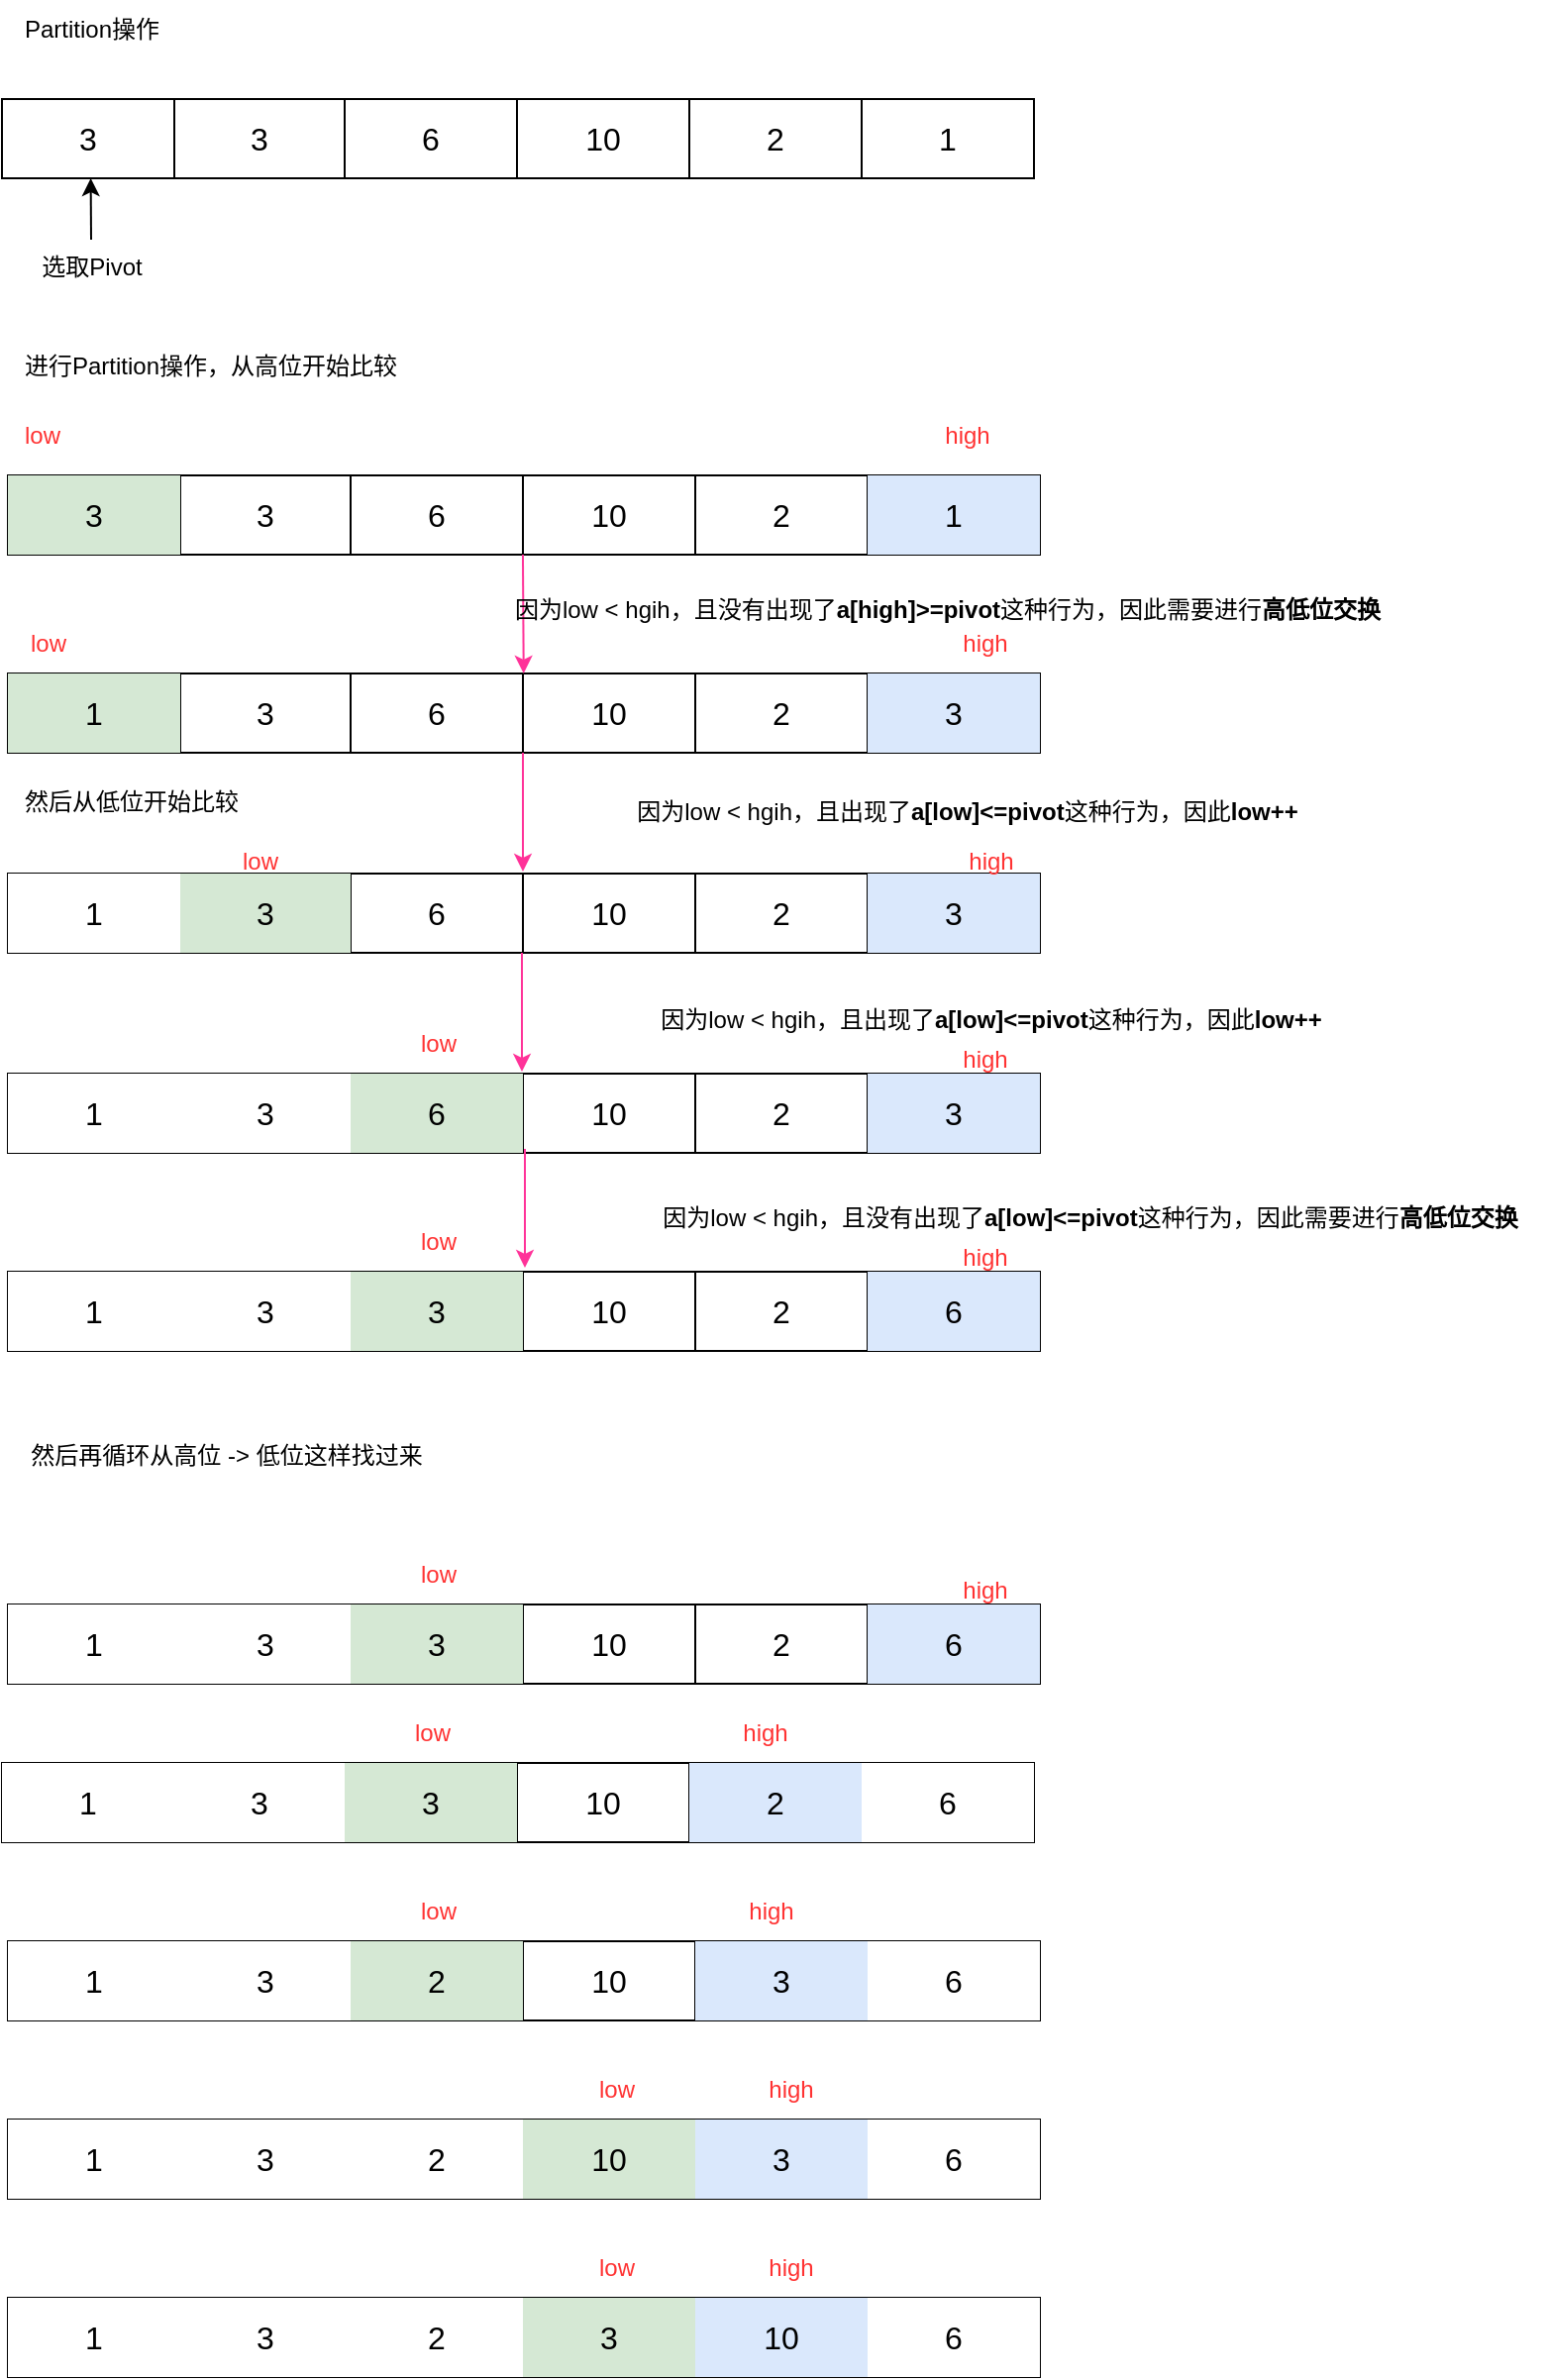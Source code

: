 <mxfile version="21.0.6" type="github">
  <diagram name="第 1 页" id="6ohKMkwmjuOpAt-eQ91M">
    <mxGraphModel dx="1386" dy="756" grid="1" gridSize="10" guides="1" tooltips="1" connect="1" arrows="1" fold="1" page="1" pageScale="1" pageWidth="827" pageHeight="1169" math="0" shadow="0">
      <root>
        <mxCell id="0" />
        <mxCell id="1" parent="0" />
        <mxCell id="y0cFCC2wbaYEuUW8jUDX-1" value="" style="shape=table;startSize=0;container=1;collapsible=0;childLayout=tableLayout;fontSize=16;" parent="1" vertex="1">
          <mxGeometry x="150" y="210" width="521" height="40" as="geometry" />
        </mxCell>
        <mxCell id="y0cFCC2wbaYEuUW8jUDX-2" value="" style="shape=tableRow;horizontal=0;startSize=0;swimlaneHead=0;swimlaneBody=0;strokeColor=inherit;top=0;left=0;bottom=0;right=0;collapsible=0;dropTarget=0;fillColor=none;points=[[0,0.5],[1,0.5]];portConstraint=eastwest;fontSize=16;" parent="y0cFCC2wbaYEuUW8jUDX-1" vertex="1">
          <mxGeometry width="521" height="40" as="geometry" />
        </mxCell>
        <mxCell id="y0cFCC2wbaYEuUW8jUDX-3" value="3" style="shape=partialRectangle;html=1;whiteSpace=wrap;connectable=0;strokeColor=inherit;overflow=hidden;fillColor=none;top=0;left=0;bottom=0;right=0;pointerEvents=1;fontSize=16;" parent="y0cFCC2wbaYEuUW8jUDX-2" vertex="1">
          <mxGeometry width="87" height="40" as="geometry">
            <mxRectangle width="87" height="40" as="alternateBounds" />
          </mxGeometry>
        </mxCell>
        <mxCell id="y0cFCC2wbaYEuUW8jUDX-4" value="3" style="shape=partialRectangle;html=1;whiteSpace=wrap;connectable=0;strokeColor=inherit;overflow=hidden;fillColor=none;top=0;left=0;bottom=0;right=0;pointerEvents=1;fontSize=16;" parent="y0cFCC2wbaYEuUW8jUDX-2" vertex="1">
          <mxGeometry x="87" width="86" height="40" as="geometry">
            <mxRectangle width="86" height="40" as="alternateBounds" />
          </mxGeometry>
        </mxCell>
        <mxCell id="y0cFCC2wbaYEuUW8jUDX-5" value="6" style="shape=partialRectangle;html=1;whiteSpace=wrap;connectable=0;strokeColor=inherit;overflow=hidden;fillColor=none;top=0;left=0;bottom=0;right=0;pointerEvents=1;fontSize=16;" parent="y0cFCC2wbaYEuUW8jUDX-2" vertex="1">
          <mxGeometry x="173" width="87" height="40" as="geometry">
            <mxRectangle width="87" height="40" as="alternateBounds" />
          </mxGeometry>
        </mxCell>
        <mxCell id="y0cFCC2wbaYEuUW8jUDX-24" value="10" style="shape=partialRectangle;html=1;whiteSpace=wrap;connectable=0;strokeColor=inherit;overflow=hidden;fillColor=none;top=0;left=0;bottom=0;right=0;pointerEvents=1;fontSize=16;" parent="y0cFCC2wbaYEuUW8jUDX-2" vertex="1">
          <mxGeometry x="260" width="87" height="40" as="geometry">
            <mxRectangle width="87" height="40" as="alternateBounds" />
          </mxGeometry>
        </mxCell>
        <mxCell id="y0cFCC2wbaYEuUW8jUDX-25" value="2" style="shape=partialRectangle;html=1;whiteSpace=wrap;connectable=0;strokeColor=inherit;overflow=hidden;fillColor=none;top=0;left=0;bottom=0;right=0;pointerEvents=1;fontSize=16;" parent="y0cFCC2wbaYEuUW8jUDX-2" vertex="1">
          <mxGeometry x="347" width="87" height="40" as="geometry">
            <mxRectangle width="87" height="40" as="alternateBounds" />
          </mxGeometry>
        </mxCell>
        <mxCell id="y0cFCC2wbaYEuUW8jUDX-26" value="1" style="shape=partialRectangle;html=1;whiteSpace=wrap;connectable=0;strokeColor=inherit;overflow=hidden;fillColor=none;top=0;left=0;bottom=0;right=0;pointerEvents=1;fontSize=16;" parent="y0cFCC2wbaYEuUW8jUDX-2" vertex="1">
          <mxGeometry x="434" width="87" height="40" as="geometry">
            <mxRectangle width="87" height="40" as="alternateBounds" />
          </mxGeometry>
        </mxCell>
        <mxCell id="y0cFCC2wbaYEuUW8jUDX-27" value="Partition操作" style="text;html=1;align=center;verticalAlign=middle;resizable=0;points=[];autosize=1;strokeColor=none;fillColor=none;" parent="1" vertex="1">
          <mxGeometry x="150" y="160" width="90" height="30" as="geometry" />
        </mxCell>
        <mxCell id="y0cFCC2wbaYEuUW8jUDX-28" value="选取Pivot" style="text;html=1;align=center;verticalAlign=middle;resizable=0;points=[];autosize=1;strokeColor=none;fillColor=none;" parent="1" vertex="1">
          <mxGeometry x="160" y="280" width="70" height="30" as="geometry" />
        </mxCell>
        <mxCell id="y0cFCC2wbaYEuUW8jUDX-29" value="" style="endArrow=classic;html=1;rounded=0;exitX=0.5;exitY=0.033;exitDx=0;exitDy=0;exitPerimeter=0;entryX=0.086;entryY=1;entryDx=0;entryDy=0;entryPerimeter=0;" parent="1" source="y0cFCC2wbaYEuUW8jUDX-28" target="y0cFCC2wbaYEuUW8jUDX-2" edge="1">
          <mxGeometry width="50" height="50" relative="1" as="geometry">
            <mxPoint x="390" y="410" as="sourcePoint" />
            <mxPoint x="440" y="360" as="targetPoint" />
          </mxGeometry>
        </mxCell>
        <mxCell id="y0cFCC2wbaYEuUW8jUDX-30" value="进行Partition操作，从高位开始比较" style="text;html=1;align=center;verticalAlign=middle;resizable=0;points=[];autosize=1;strokeColor=none;fillColor=none;" parent="1" vertex="1">
          <mxGeometry x="150" y="330" width="210" height="30" as="geometry" />
        </mxCell>
        <mxCell id="y0cFCC2wbaYEuUW8jUDX-31" value="" style="shape=table;startSize=0;container=1;collapsible=0;childLayout=tableLayout;fontSize=16;" parent="1" vertex="1">
          <mxGeometry x="153" y="400" width="521" height="40" as="geometry" />
        </mxCell>
        <mxCell id="y0cFCC2wbaYEuUW8jUDX-32" value="" style="shape=tableRow;horizontal=0;startSize=0;swimlaneHead=0;swimlaneBody=0;strokeColor=inherit;top=0;left=0;bottom=0;right=0;collapsible=0;dropTarget=0;fillColor=none;points=[[0,0.5],[1,0.5]];portConstraint=eastwest;fontSize=16;" parent="y0cFCC2wbaYEuUW8jUDX-31" vertex="1">
          <mxGeometry width="521" height="40" as="geometry" />
        </mxCell>
        <mxCell id="y0cFCC2wbaYEuUW8jUDX-33" value="3" style="shape=partialRectangle;html=1;whiteSpace=wrap;connectable=0;strokeColor=#82b366;overflow=hidden;fillColor=#d5e8d4;top=0;left=0;bottom=0;right=0;pointerEvents=1;fontSize=16;" parent="y0cFCC2wbaYEuUW8jUDX-32" vertex="1">
          <mxGeometry width="87" height="40" as="geometry">
            <mxRectangle width="87" height="40" as="alternateBounds" />
          </mxGeometry>
        </mxCell>
        <mxCell id="y0cFCC2wbaYEuUW8jUDX-34" value="3" style="shape=partialRectangle;html=1;whiteSpace=wrap;connectable=0;strokeColor=inherit;overflow=hidden;fillColor=none;top=0;left=0;bottom=0;right=0;pointerEvents=1;fontSize=16;" parent="y0cFCC2wbaYEuUW8jUDX-32" vertex="1">
          <mxGeometry x="87" width="86" height="40" as="geometry">
            <mxRectangle width="86" height="40" as="alternateBounds" />
          </mxGeometry>
        </mxCell>
        <mxCell id="y0cFCC2wbaYEuUW8jUDX-35" value="6" style="shape=partialRectangle;html=1;whiteSpace=wrap;connectable=0;strokeColor=inherit;overflow=hidden;fillColor=none;top=0;left=0;bottom=0;right=0;pointerEvents=1;fontSize=16;" parent="y0cFCC2wbaYEuUW8jUDX-32" vertex="1">
          <mxGeometry x="173" width="87" height="40" as="geometry">
            <mxRectangle width="87" height="40" as="alternateBounds" />
          </mxGeometry>
        </mxCell>
        <mxCell id="y0cFCC2wbaYEuUW8jUDX-36" value="10" style="shape=partialRectangle;html=1;whiteSpace=wrap;connectable=0;strokeColor=inherit;overflow=hidden;fillColor=none;top=0;left=0;bottom=0;right=0;pointerEvents=1;fontSize=16;" parent="y0cFCC2wbaYEuUW8jUDX-32" vertex="1">
          <mxGeometry x="260" width="87" height="40" as="geometry">
            <mxRectangle width="87" height="40" as="alternateBounds" />
          </mxGeometry>
        </mxCell>
        <mxCell id="y0cFCC2wbaYEuUW8jUDX-37" value="2" style="shape=partialRectangle;html=1;whiteSpace=wrap;connectable=0;strokeColor=inherit;overflow=hidden;fillColor=none;top=0;left=0;bottom=0;right=0;pointerEvents=1;fontSize=16;" parent="y0cFCC2wbaYEuUW8jUDX-32" vertex="1">
          <mxGeometry x="347" width="87" height="40" as="geometry">
            <mxRectangle width="87" height="40" as="alternateBounds" />
          </mxGeometry>
        </mxCell>
        <mxCell id="y0cFCC2wbaYEuUW8jUDX-38" value="1" style="shape=partialRectangle;html=1;whiteSpace=wrap;connectable=0;strokeColor=#6c8ebf;overflow=hidden;fillColor=#dae8fc;top=0;left=0;bottom=0;right=0;pointerEvents=1;fontSize=16;" parent="y0cFCC2wbaYEuUW8jUDX-32" vertex="1">
          <mxGeometry x="434" width="87" height="40" as="geometry">
            <mxRectangle width="87" height="40" as="alternateBounds" />
          </mxGeometry>
        </mxCell>
        <mxCell id="y0cFCC2wbaYEuUW8jUDX-39" value="&lt;font color=&quot;#ff3333&quot;&gt;low&lt;/font&gt;" style="text;html=1;align=center;verticalAlign=middle;resizable=0;points=[];autosize=1;strokeColor=none;fillColor=none;" parent="1" vertex="1">
          <mxGeometry x="150" y="365" width="40" height="30" as="geometry" />
        </mxCell>
        <mxCell id="y0cFCC2wbaYEuUW8jUDX-40" value="&lt;font color=&quot;#ff3333&quot;&gt;high&lt;/font&gt;" style="text;html=1;align=center;verticalAlign=middle;resizable=0;points=[];autosize=1;strokeColor=none;fillColor=none;" parent="1" vertex="1">
          <mxGeometry x="621" y="470" width="50" height="30" as="geometry" />
        </mxCell>
        <mxCell id="y0cFCC2wbaYEuUW8jUDX-41" value="" style="shape=table;startSize=0;container=1;collapsible=0;childLayout=tableLayout;fontSize=16;" parent="1" vertex="1">
          <mxGeometry x="153" y="500" width="521" height="40" as="geometry" />
        </mxCell>
        <mxCell id="y0cFCC2wbaYEuUW8jUDX-42" value="" style="shape=tableRow;horizontal=0;startSize=0;swimlaneHead=0;swimlaneBody=0;strokeColor=inherit;top=0;left=0;bottom=0;right=0;collapsible=0;dropTarget=0;fillColor=none;points=[[0,0.5],[1,0.5]];portConstraint=eastwest;fontSize=16;" parent="y0cFCC2wbaYEuUW8jUDX-41" vertex="1">
          <mxGeometry width="521" height="40" as="geometry" />
        </mxCell>
        <mxCell id="y0cFCC2wbaYEuUW8jUDX-43" value="1" style="shape=partialRectangle;html=1;whiteSpace=wrap;connectable=0;strokeColor=#82b366;overflow=hidden;fillColor=#d5e8d4;top=0;left=0;bottom=0;right=0;pointerEvents=1;fontSize=16;" parent="y0cFCC2wbaYEuUW8jUDX-42" vertex="1">
          <mxGeometry width="87" height="40" as="geometry">
            <mxRectangle width="87" height="40" as="alternateBounds" />
          </mxGeometry>
        </mxCell>
        <mxCell id="y0cFCC2wbaYEuUW8jUDX-44" value="3" style="shape=partialRectangle;html=1;whiteSpace=wrap;connectable=0;strokeColor=inherit;overflow=hidden;fillColor=none;top=0;left=0;bottom=0;right=0;pointerEvents=1;fontSize=16;" parent="y0cFCC2wbaYEuUW8jUDX-42" vertex="1">
          <mxGeometry x="87" width="86" height="40" as="geometry">
            <mxRectangle width="86" height="40" as="alternateBounds" />
          </mxGeometry>
        </mxCell>
        <mxCell id="y0cFCC2wbaYEuUW8jUDX-45" value="6" style="shape=partialRectangle;html=1;whiteSpace=wrap;connectable=0;strokeColor=inherit;overflow=hidden;fillColor=none;top=0;left=0;bottom=0;right=0;pointerEvents=1;fontSize=16;" parent="y0cFCC2wbaYEuUW8jUDX-42" vertex="1">
          <mxGeometry x="173" width="87" height="40" as="geometry">
            <mxRectangle width="87" height="40" as="alternateBounds" />
          </mxGeometry>
        </mxCell>
        <mxCell id="y0cFCC2wbaYEuUW8jUDX-46" value="10" style="shape=partialRectangle;html=1;whiteSpace=wrap;connectable=0;strokeColor=inherit;overflow=hidden;fillColor=none;top=0;left=0;bottom=0;right=0;pointerEvents=1;fontSize=16;" parent="y0cFCC2wbaYEuUW8jUDX-42" vertex="1">
          <mxGeometry x="260" width="87" height="40" as="geometry">
            <mxRectangle width="87" height="40" as="alternateBounds" />
          </mxGeometry>
        </mxCell>
        <mxCell id="y0cFCC2wbaYEuUW8jUDX-47" value="2" style="shape=partialRectangle;html=1;whiteSpace=wrap;connectable=0;strokeColor=inherit;overflow=hidden;fillColor=none;top=0;left=0;bottom=0;right=0;pointerEvents=1;fontSize=16;" parent="y0cFCC2wbaYEuUW8jUDX-42" vertex="1">
          <mxGeometry x="347" width="87" height="40" as="geometry">
            <mxRectangle width="87" height="40" as="alternateBounds" />
          </mxGeometry>
        </mxCell>
        <mxCell id="y0cFCC2wbaYEuUW8jUDX-48" value="3" style="shape=partialRectangle;html=1;whiteSpace=wrap;connectable=0;strokeColor=#6c8ebf;overflow=hidden;fillColor=#dae8fc;top=0;left=0;bottom=0;right=0;pointerEvents=1;fontSize=16;" parent="y0cFCC2wbaYEuUW8jUDX-42" vertex="1">
          <mxGeometry x="434" width="87" height="40" as="geometry">
            <mxRectangle width="87" height="40" as="alternateBounds" />
          </mxGeometry>
        </mxCell>
        <mxCell id="y0cFCC2wbaYEuUW8jUDX-49" value="" style="endArrow=classic;html=1;rounded=0;exitX=0.499;exitY=1;exitDx=0;exitDy=0;exitPerimeter=0;strokeColor=#FF3399;" parent="1" source="y0cFCC2wbaYEuUW8jUDX-32" target="y0cFCC2wbaYEuUW8jUDX-42" edge="1">
          <mxGeometry width="50" height="50" relative="1" as="geometry">
            <mxPoint x="390" y="410" as="sourcePoint" />
            <mxPoint x="440" y="360" as="targetPoint" />
          </mxGeometry>
        </mxCell>
        <mxCell id="y0cFCC2wbaYEuUW8jUDX-50" value="因为low &amp;lt; hgih，且没有出现了&lt;b&gt;a[high]&amp;gt;=pivot&lt;/b&gt;这种行为，因此需要进行&lt;b&gt;高低位交换&lt;/b&gt;" style="text;html=1;align=center;verticalAlign=middle;resizable=0;points=[];autosize=1;strokeColor=none;fillColor=none;" parent="1" vertex="1">
          <mxGeometry x="397" y="453" width="460" height="30" as="geometry" />
        </mxCell>
        <mxCell id="y0cFCC2wbaYEuUW8jUDX-51" value="然后从低位开始比较" style="text;html=1;align=center;verticalAlign=middle;resizable=0;points=[];autosize=1;strokeColor=none;fillColor=none;" parent="1" vertex="1">
          <mxGeometry x="150" y="550" width="130" height="30" as="geometry" />
        </mxCell>
        <mxCell id="y0cFCC2wbaYEuUW8jUDX-52" value="&lt;font color=&quot;#ff3333&quot;&gt;low&lt;/font&gt;" style="text;html=1;align=center;verticalAlign=middle;resizable=0;points=[];autosize=1;strokeColor=none;fillColor=none;" parent="1" vertex="1">
          <mxGeometry x="153" y="470" width="40" height="30" as="geometry" />
        </mxCell>
        <mxCell id="y0cFCC2wbaYEuUW8jUDX-53" value="" style="shape=table;startSize=0;container=1;collapsible=0;childLayout=tableLayout;fontSize=16;" parent="1" vertex="1">
          <mxGeometry x="153" y="601" width="521" height="40" as="geometry" />
        </mxCell>
        <mxCell id="y0cFCC2wbaYEuUW8jUDX-54" value="" style="shape=tableRow;horizontal=0;startSize=0;swimlaneHead=0;swimlaneBody=0;strokeColor=inherit;top=0;left=0;bottom=0;right=0;collapsible=0;dropTarget=0;fillColor=none;points=[[0,0.5],[1,0.5]];portConstraint=eastwest;fontSize=16;" parent="y0cFCC2wbaYEuUW8jUDX-53" vertex="1">
          <mxGeometry width="521" height="40" as="geometry" />
        </mxCell>
        <mxCell id="y0cFCC2wbaYEuUW8jUDX-55" value="1" style="shape=partialRectangle;html=1;whiteSpace=wrap;connectable=0;overflow=hidden;top=0;left=0;bottom=0;right=0;pointerEvents=1;fontSize=16;" parent="y0cFCC2wbaYEuUW8jUDX-54" vertex="1">
          <mxGeometry width="87" height="40" as="geometry">
            <mxRectangle width="87" height="40" as="alternateBounds" />
          </mxGeometry>
        </mxCell>
        <mxCell id="y0cFCC2wbaYEuUW8jUDX-56" value="3" style="shape=partialRectangle;html=1;whiteSpace=wrap;connectable=0;strokeColor=#82b366;overflow=hidden;fillColor=#d5e8d4;top=0;left=0;bottom=0;right=0;pointerEvents=1;fontSize=16;" parent="y0cFCC2wbaYEuUW8jUDX-54" vertex="1">
          <mxGeometry x="87" width="86" height="40" as="geometry">
            <mxRectangle width="86" height="40" as="alternateBounds" />
          </mxGeometry>
        </mxCell>
        <mxCell id="y0cFCC2wbaYEuUW8jUDX-57" value="6" style="shape=partialRectangle;html=1;whiteSpace=wrap;connectable=0;strokeColor=inherit;overflow=hidden;fillColor=none;top=0;left=0;bottom=0;right=0;pointerEvents=1;fontSize=16;" parent="y0cFCC2wbaYEuUW8jUDX-54" vertex="1">
          <mxGeometry x="173" width="87" height="40" as="geometry">
            <mxRectangle width="87" height="40" as="alternateBounds" />
          </mxGeometry>
        </mxCell>
        <mxCell id="y0cFCC2wbaYEuUW8jUDX-58" value="10" style="shape=partialRectangle;html=1;whiteSpace=wrap;connectable=0;strokeColor=inherit;overflow=hidden;fillColor=none;top=0;left=0;bottom=0;right=0;pointerEvents=1;fontSize=16;" parent="y0cFCC2wbaYEuUW8jUDX-54" vertex="1">
          <mxGeometry x="260" width="87" height="40" as="geometry">
            <mxRectangle width="87" height="40" as="alternateBounds" />
          </mxGeometry>
        </mxCell>
        <mxCell id="y0cFCC2wbaYEuUW8jUDX-59" value="2" style="shape=partialRectangle;html=1;whiteSpace=wrap;connectable=0;strokeColor=inherit;overflow=hidden;fillColor=none;top=0;left=0;bottom=0;right=0;pointerEvents=1;fontSize=16;" parent="y0cFCC2wbaYEuUW8jUDX-54" vertex="1">
          <mxGeometry x="347" width="87" height="40" as="geometry">
            <mxRectangle width="87" height="40" as="alternateBounds" />
          </mxGeometry>
        </mxCell>
        <mxCell id="y0cFCC2wbaYEuUW8jUDX-60" value="3" style="shape=partialRectangle;html=1;whiteSpace=wrap;connectable=0;strokeColor=#6c8ebf;overflow=hidden;fillColor=#dae8fc;top=0;left=0;bottom=0;right=0;pointerEvents=1;fontSize=16;" parent="y0cFCC2wbaYEuUW8jUDX-54" vertex="1">
          <mxGeometry x="434" width="87" height="40" as="geometry">
            <mxRectangle width="87" height="40" as="alternateBounds" />
          </mxGeometry>
        </mxCell>
        <mxCell id="y0cFCC2wbaYEuUW8jUDX-61" value="&lt;font color=&quot;#ff3333&quot;&gt;low&lt;/font&gt;" style="text;html=1;align=center;verticalAlign=middle;resizable=0;points=[];autosize=1;strokeColor=none;fillColor=none;" parent="1" vertex="1">
          <mxGeometry x="260" y="580" width="40" height="30" as="geometry" />
        </mxCell>
        <mxCell id="y0cFCC2wbaYEuUW8jUDX-62" value="&lt;font color=&quot;#ff3333&quot;&gt;high&lt;/font&gt;" style="text;html=1;align=center;verticalAlign=middle;resizable=0;points=[];autosize=1;strokeColor=none;fillColor=none;" parent="1" vertex="1">
          <mxGeometry x="624" y="580" width="50" height="30" as="geometry" />
        </mxCell>
        <mxCell id="y0cFCC2wbaYEuUW8jUDX-63" value="" style="endArrow=classic;html=1;rounded=0;exitX=0.499;exitY=1;exitDx=0;exitDy=0;exitPerimeter=0;strokeColor=#FF3399;" parent="1" edge="1">
          <mxGeometry width="50" height="50" relative="1" as="geometry">
            <mxPoint x="413" y="540" as="sourcePoint" />
            <mxPoint x="413" y="600" as="targetPoint" />
          </mxGeometry>
        </mxCell>
        <mxCell id="y0cFCC2wbaYEuUW8jUDX-64" value="因为low &amp;lt; hgih，且出现了&lt;b&gt;a[low]&amp;lt;=pivot&lt;/b&gt;这种行为，因此&lt;b&gt;low++&lt;/b&gt;" style="text;html=1;align=center;verticalAlign=middle;resizable=0;points=[];autosize=1;strokeColor=none;fillColor=none;" parent="1" vertex="1">
          <mxGeometry x="457" y="554.5" width="360" height="30" as="geometry" />
        </mxCell>
        <mxCell id="y0cFCC2wbaYEuUW8jUDX-65" value="&lt;font color=&quot;#ff3333&quot;&gt;high&lt;/font&gt;" style="text;html=1;align=center;verticalAlign=middle;resizable=0;points=[];autosize=1;strokeColor=none;fillColor=none;" parent="1" vertex="1">
          <mxGeometry x="612" y="365" width="50" height="30" as="geometry" />
        </mxCell>
        <mxCell id="y0cFCC2wbaYEuUW8jUDX-70" value="" style="shape=table;startSize=0;container=1;collapsible=0;childLayout=tableLayout;fontSize=16;" parent="1" vertex="1">
          <mxGeometry x="153" y="702" width="521" height="40" as="geometry" />
        </mxCell>
        <mxCell id="y0cFCC2wbaYEuUW8jUDX-71" value="" style="shape=tableRow;horizontal=0;startSize=0;swimlaneHead=0;swimlaneBody=0;strokeColor=inherit;top=0;left=0;bottom=0;right=0;collapsible=0;dropTarget=0;fillColor=none;points=[[0,0.5],[1,0.5]];portConstraint=eastwest;fontSize=16;" parent="y0cFCC2wbaYEuUW8jUDX-70" vertex="1">
          <mxGeometry width="521" height="40" as="geometry" />
        </mxCell>
        <mxCell id="y0cFCC2wbaYEuUW8jUDX-72" value="1" style="shape=partialRectangle;html=1;whiteSpace=wrap;connectable=0;overflow=hidden;top=0;left=0;bottom=0;right=0;pointerEvents=1;fontSize=16;" parent="y0cFCC2wbaYEuUW8jUDX-71" vertex="1">
          <mxGeometry width="87" height="40" as="geometry">
            <mxRectangle width="87" height="40" as="alternateBounds" />
          </mxGeometry>
        </mxCell>
        <mxCell id="y0cFCC2wbaYEuUW8jUDX-73" value="3" style="shape=partialRectangle;html=1;whiteSpace=wrap;connectable=0;overflow=hidden;top=0;left=0;bottom=0;right=0;pointerEvents=1;fontSize=16;" parent="y0cFCC2wbaYEuUW8jUDX-71" vertex="1">
          <mxGeometry x="87" width="86" height="40" as="geometry">
            <mxRectangle width="86" height="40" as="alternateBounds" />
          </mxGeometry>
        </mxCell>
        <mxCell id="y0cFCC2wbaYEuUW8jUDX-74" value="6" style="shape=partialRectangle;html=1;whiteSpace=wrap;connectable=0;strokeColor=#82b366;overflow=hidden;fillColor=#d5e8d4;top=0;left=0;bottom=0;right=0;pointerEvents=1;fontSize=16;" parent="y0cFCC2wbaYEuUW8jUDX-71" vertex="1">
          <mxGeometry x="173" width="87" height="40" as="geometry">
            <mxRectangle width="87" height="40" as="alternateBounds" />
          </mxGeometry>
        </mxCell>
        <mxCell id="y0cFCC2wbaYEuUW8jUDX-75" value="10" style="shape=partialRectangle;html=1;whiteSpace=wrap;connectable=0;strokeColor=inherit;overflow=hidden;fillColor=none;top=0;left=0;bottom=0;right=0;pointerEvents=1;fontSize=16;" parent="y0cFCC2wbaYEuUW8jUDX-71" vertex="1">
          <mxGeometry x="260" width="87" height="40" as="geometry">
            <mxRectangle width="87" height="40" as="alternateBounds" />
          </mxGeometry>
        </mxCell>
        <mxCell id="y0cFCC2wbaYEuUW8jUDX-76" value="2" style="shape=partialRectangle;html=1;whiteSpace=wrap;connectable=0;strokeColor=inherit;overflow=hidden;fillColor=none;top=0;left=0;bottom=0;right=0;pointerEvents=1;fontSize=16;" parent="y0cFCC2wbaYEuUW8jUDX-71" vertex="1">
          <mxGeometry x="347" width="87" height="40" as="geometry">
            <mxRectangle width="87" height="40" as="alternateBounds" />
          </mxGeometry>
        </mxCell>
        <mxCell id="y0cFCC2wbaYEuUW8jUDX-77" value="3" style="shape=partialRectangle;html=1;whiteSpace=wrap;connectable=0;strokeColor=#6c8ebf;overflow=hidden;fillColor=#dae8fc;top=0;left=0;bottom=0;right=0;pointerEvents=1;fontSize=16;" parent="y0cFCC2wbaYEuUW8jUDX-71" vertex="1">
          <mxGeometry x="434" width="87" height="40" as="geometry">
            <mxRectangle width="87" height="40" as="alternateBounds" />
          </mxGeometry>
        </mxCell>
        <mxCell id="y0cFCC2wbaYEuUW8jUDX-78" value="" style="endArrow=classic;html=1;rounded=0;exitX=0.499;exitY=1;exitDx=0;exitDy=0;exitPerimeter=0;strokeColor=#FF3399;" parent="1" edge="1">
          <mxGeometry width="50" height="50" relative="1" as="geometry">
            <mxPoint x="412.5" y="641" as="sourcePoint" />
            <mxPoint x="412.5" y="701" as="targetPoint" />
          </mxGeometry>
        </mxCell>
        <mxCell id="y0cFCC2wbaYEuUW8jUDX-79" value="因为low &amp;lt; hgih，且出现了&lt;b&gt;a[low]&amp;lt;=pivot&lt;/b&gt;这种行为，因此&lt;b&gt;low++&lt;/b&gt;" style="text;html=1;align=center;verticalAlign=middle;resizable=0;points=[];autosize=1;strokeColor=none;fillColor=none;" parent="1" vertex="1">
          <mxGeometry x="469" y="660" width="360" height="30" as="geometry" />
        </mxCell>
        <mxCell id="y0cFCC2wbaYEuUW8jUDX-80" value="&lt;font color=&quot;#ff3333&quot;&gt;low&lt;/font&gt;" style="text;html=1;align=center;verticalAlign=middle;resizable=0;points=[];autosize=1;strokeColor=none;fillColor=none;" parent="1" vertex="1">
          <mxGeometry x="350" y="672" width="40" height="30" as="geometry" />
        </mxCell>
        <mxCell id="y0cFCC2wbaYEuUW8jUDX-81" value="&lt;font color=&quot;#ff3333&quot;&gt;high&lt;/font&gt;" style="text;html=1;align=center;verticalAlign=middle;resizable=0;points=[];autosize=1;strokeColor=none;fillColor=none;" parent="1" vertex="1">
          <mxGeometry x="621" y="680" width="50" height="30" as="geometry" />
        </mxCell>
        <mxCell id="y0cFCC2wbaYEuUW8jUDX-82" value="" style="shape=table;startSize=0;container=1;collapsible=0;childLayout=tableLayout;fontSize=16;" parent="1" vertex="1">
          <mxGeometry x="153" y="802" width="521" height="40" as="geometry" />
        </mxCell>
        <mxCell id="y0cFCC2wbaYEuUW8jUDX-83" value="" style="shape=tableRow;horizontal=0;startSize=0;swimlaneHead=0;swimlaneBody=0;strokeColor=inherit;top=0;left=0;bottom=0;right=0;collapsible=0;dropTarget=0;fillColor=none;points=[[0,0.5],[1,0.5]];portConstraint=eastwest;fontSize=16;" parent="y0cFCC2wbaYEuUW8jUDX-82" vertex="1">
          <mxGeometry width="521" height="40" as="geometry" />
        </mxCell>
        <mxCell id="y0cFCC2wbaYEuUW8jUDX-84" value="1" style="shape=partialRectangle;html=1;whiteSpace=wrap;connectable=0;overflow=hidden;top=0;left=0;bottom=0;right=0;pointerEvents=1;fontSize=16;" parent="y0cFCC2wbaYEuUW8jUDX-83" vertex="1">
          <mxGeometry width="87" height="40" as="geometry">
            <mxRectangle width="87" height="40" as="alternateBounds" />
          </mxGeometry>
        </mxCell>
        <mxCell id="y0cFCC2wbaYEuUW8jUDX-85" value="3" style="shape=partialRectangle;html=1;whiteSpace=wrap;connectable=0;overflow=hidden;top=0;left=0;bottom=0;right=0;pointerEvents=1;fontSize=16;" parent="y0cFCC2wbaYEuUW8jUDX-83" vertex="1">
          <mxGeometry x="87" width="86" height="40" as="geometry">
            <mxRectangle width="86" height="40" as="alternateBounds" />
          </mxGeometry>
        </mxCell>
        <mxCell id="y0cFCC2wbaYEuUW8jUDX-86" value="3" style="shape=partialRectangle;html=1;whiteSpace=wrap;connectable=0;strokeColor=#82b366;overflow=hidden;fillColor=#d5e8d4;top=0;left=0;bottom=0;right=0;pointerEvents=1;fontSize=16;" parent="y0cFCC2wbaYEuUW8jUDX-83" vertex="1">
          <mxGeometry x="173" width="87" height="40" as="geometry">
            <mxRectangle width="87" height="40" as="alternateBounds" />
          </mxGeometry>
        </mxCell>
        <mxCell id="y0cFCC2wbaYEuUW8jUDX-87" value="10" style="shape=partialRectangle;html=1;whiteSpace=wrap;connectable=0;strokeColor=inherit;overflow=hidden;fillColor=none;top=0;left=0;bottom=0;right=0;pointerEvents=1;fontSize=16;" parent="y0cFCC2wbaYEuUW8jUDX-83" vertex="1">
          <mxGeometry x="260" width="87" height="40" as="geometry">
            <mxRectangle width="87" height="40" as="alternateBounds" />
          </mxGeometry>
        </mxCell>
        <mxCell id="y0cFCC2wbaYEuUW8jUDX-88" value="2" style="shape=partialRectangle;html=1;whiteSpace=wrap;connectable=0;strokeColor=inherit;overflow=hidden;fillColor=none;top=0;left=0;bottom=0;right=0;pointerEvents=1;fontSize=16;" parent="y0cFCC2wbaYEuUW8jUDX-83" vertex="1">
          <mxGeometry x="347" width="87" height="40" as="geometry">
            <mxRectangle width="87" height="40" as="alternateBounds" />
          </mxGeometry>
        </mxCell>
        <mxCell id="y0cFCC2wbaYEuUW8jUDX-89" value="6" style="shape=partialRectangle;html=1;whiteSpace=wrap;connectable=0;strokeColor=#6c8ebf;overflow=hidden;fillColor=#dae8fc;top=0;left=0;bottom=0;right=0;pointerEvents=1;fontSize=16;" parent="y0cFCC2wbaYEuUW8jUDX-83" vertex="1">
          <mxGeometry x="434" width="87" height="40" as="geometry">
            <mxRectangle width="87" height="40" as="alternateBounds" />
          </mxGeometry>
        </mxCell>
        <mxCell id="y0cFCC2wbaYEuUW8jUDX-90" value="因为low &amp;lt; hgih，且没有出现了&lt;b&gt;a[low]&amp;lt;=pivot&lt;/b&gt;这种行为，因此需要进行&lt;b style=&quot;border-color: var(--border-color);&quot;&gt;高低位交换&lt;/b&gt;" style="text;html=1;align=center;verticalAlign=middle;resizable=0;points=[];autosize=1;strokeColor=none;fillColor=none;" parent="1" vertex="1">
          <mxGeometry x="469" y="760" width="460" height="30" as="geometry" />
        </mxCell>
        <mxCell id="y0cFCC2wbaYEuUW8jUDX-91" value="&lt;font color=&quot;#ff3333&quot;&gt;low&lt;/font&gt;" style="text;html=1;align=center;verticalAlign=middle;resizable=0;points=[];autosize=1;strokeColor=none;fillColor=none;" parent="1" vertex="1">
          <mxGeometry x="350" y="772" width="40" height="30" as="geometry" />
        </mxCell>
        <mxCell id="y0cFCC2wbaYEuUW8jUDX-92" value="&lt;font color=&quot;#ff3333&quot;&gt;high&lt;/font&gt;" style="text;html=1;align=center;verticalAlign=middle;resizable=0;points=[];autosize=1;strokeColor=none;fillColor=none;" parent="1" vertex="1">
          <mxGeometry x="621" y="780" width="50" height="30" as="geometry" />
        </mxCell>
        <mxCell id="y0cFCC2wbaYEuUW8jUDX-93" value="" style="endArrow=classic;html=1;rounded=0;exitX=0.499;exitY=1;exitDx=0;exitDy=0;exitPerimeter=0;strokeColor=#FF3399;" parent="1" edge="1">
          <mxGeometry width="50" height="50" relative="1" as="geometry">
            <mxPoint x="414" y="740" as="sourcePoint" />
            <mxPoint x="414" y="800" as="targetPoint" />
          </mxGeometry>
        </mxCell>
        <mxCell id="y0cFCC2wbaYEuUW8jUDX-102" value="然后再循环从高位 -&amp;gt; 低位这样找过来" style="text;html=1;align=center;verticalAlign=middle;resizable=0;points=[];autosize=1;strokeColor=none;fillColor=none;" parent="1" vertex="1">
          <mxGeometry x="153" y="880" width="220" height="30" as="geometry" />
        </mxCell>
        <mxCell id="6VOXDVBTLRYthm8Kn9DT-1" value="" style="shape=table;startSize=0;container=1;collapsible=0;childLayout=tableLayout;fontSize=16;" vertex="1" parent="1">
          <mxGeometry x="153" y="970" width="521" height="40" as="geometry" />
        </mxCell>
        <mxCell id="6VOXDVBTLRYthm8Kn9DT-2" value="" style="shape=tableRow;horizontal=0;startSize=0;swimlaneHead=0;swimlaneBody=0;strokeColor=inherit;top=0;left=0;bottom=0;right=0;collapsible=0;dropTarget=0;fillColor=none;points=[[0,0.5],[1,0.5]];portConstraint=eastwest;fontSize=16;" vertex="1" parent="6VOXDVBTLRYthm8Kn9DT-1">
          <mxGeometry width="521" height="40" as="geometry" />
        </mxCell>
        <mxCell id="6VOXDVBTLRYthm8Kn9DT-3" value="1" style="shape=partialRectangle;html=1;whiteSpace=wrap;connectable=0;overflow=hidden;top=0;left=0;bottom=0;right=0;pointerEvents=1;fontSize=16;" vertex="1" parent="6VOXDVBTLRYthm8Kn9DT-2">
          <mxGeometry width="87" height="40" as="geometry">
            <mxRectangle width="87" height="40" as="alternateBounds" />
          </mxGeometry>
        </mxCell>
        <mxCell id="6VOXDVBTLRYthm8Kn9DT-4" value="3" style="shape=partialRectangle;html=1;whiteSpace=wrap;connectable=0;overflow=hidden;top=0;left=0;bottom=0;right=0;pointerEvents=1;fontSize=16;" vertex="1" parent="6VOXDVBTLRYthm8Kn9DT-2">
          <mxGeometry x="87" width="86" height="40" as="geometry">
            <mxRectangle width="86" height="40" as="alternateBounds" />
          </mxGeometry>
        </mxCell>
        <mxCell id="6VOXDVBTLRYthm8Kn9DT-5" value="3" style="shape=partialRectangle;html=1;whiteSpace=wrap;connectable=0;strokeColor=#82b366;overflow=hidden;fillColor=#d5e8d4;top=0;left=0;bottom=0;right=0;pointerEvents=1;fontSize=16;" vertex="1" parent="6VOXDVBTLRYthm8Kn9DT-2">
          <mxGeometry x="173" width="87" height="40" as="geometry">
            <mxRectangle width="87" height="40" as="alternateBounds" />
          </mxGeometry>
        </mxCell>
        <mxCell id="6VOXDVBTLRYthm8Kn9DT-6" value="10" style="shape=partialRectangle;html=1;whiteSpace=wrap;connectable=0;strokeColor=inherit;overflow=hidden;fillColor=none;top=0;left=0;bottom=0;right=0;pointerEvents=1;fontSize=16;" vertex="1" parent="6VOXDVBTLRYthm8Kn9DT-2">
          <mxGeometry x="260" width="87" height="40" as="geometry">
            <mxRectangle width="87" height="40" as="alternateBounds" />
          </mxGeometry>
        </mxCell>
        <mxCell id="6VOXDVBTLRYthm8Kn9DT-7" value="2" style="shape=partialRectangle;html=1;whiteSpace=wrap;connectable=0;strokeColor=inherit;overflow=hidden;fillColor=none;top=0;left=0;bottom=0;right=0;pointerEvents=1;fontSize=16;" vertex="1" parent="6VOXDVBTLRYthm8Kn9DT-2">
          <mxGeometry x="347" width="87" height="40" as="geometry">
            <mxRectangle width="87" height="40" as="alternateBounds" />
          </mxGeometry>
        </mxCell>
        <mxCell id="6VOXDVBTLRYthm8Kn9DT-8" value="6" style="shape=partialRectangle;html=1;whiteSpace=wrap;connectable=0;strokeColor=#6c8ebf;overflow=hidden;fillColor=#dae8fc;top=0;left=0;bottom=0;right=0;pointerEvents=1;fontSize=16;" vertex="1" parent="6VOXDVBTLRYthm8Kn9DT-2">
          <mxGeometry x="434" width="87" height="40" as="geometry">
            <mxRectangle width="87" height="40" as="alternateBounds" />
          </mxGeometry>
        </mxCell>
        <mxCell id="6VOXDVBTLRYthm8Kn9DT-9" value="&lt;font color=&quot;#ff3333&quot;&gt;low&lt;/font&gt;" style="text;html=1;align=center;verticalAlign=middle;resizable=0;points=[];autosize=1;strokeColor=none;fillColor=none;" vertex="1" parent="1">
          <mxGeometry x="350" y="940" width="40" height="30" as="geometry" />
        </mxCell>
        <mxCell id="6VOXDVBTLRYthm8Kn9DT-10" value="&lt;font color=&quot;#ff3333&quot;&gt;high&lt;/font&gt;" style="text;html=1;align=center;verticalAlign=middle;resizable=0;points=[];autosize=1;strokeColor=none;fillColor=none;" vertex="1" parent="1">
          <mxGeometry x="621" y="948" width="50" height="30" as="geometry" />
        </mxCell>
        <mxCell id="6VOXDVBTLRYthm8Kn9DT-11" value="" style="shape=table;startSize=0;container=1;collapsible=0;childLayout=tableLayout;fontSize=16;" vertex="1" parent="1">
          <mxGeometry x="150" y="1050" width="521" height="40" as="geometry" />
        </mxCell>
        <mxCell id="6VOXDVBTLRYthm8Kn9DT-12" value="" style="shape=tableRow;horizontal=0;startSize=0;swimlaneHead=0;swimlaneBody=0;strokeColor=inherit;top=0;left=0;bottom=0;right=0;collapsible=0;dropTarget=0;fillColor=none;points=[[0,0.5],[1,0.5]];portConstraint=eastwest;fontSize=16;" vertex="1" parent="6VOXDVBTLRYthm8Kn9DT-11">
          <mxGeometry width="521" height="40" as="geometry" />
        </mxCell>
        <mxCell id="6VOXDVBTLRYthm8Kn9DT-13" value="1" style="shape=partialRectangle;html=1;whiteSpace=wrap;connectable=0;overflow=hidden;top=0;left=0;bottom=0;right=0;pointerEvents=1;fontSize=16;" vertex="1" parent="6VOXDVBTLRYthm8Kn9DT-12">
          <mxGeometry width="87" height="40" as="geometry">
            <mxRectangle width="87" height="40" as="alternateBounds" />
          </mxGeometry>
        </mxCell>
        <mxCell id="6VOXDVBTLRYthm8Kn9DT-14" value="3" style="shape=partialRectangle;html=1;whiteSpace=wrap;connectable=0;overflow=hidden;top=0;left=0;bottom=0;right=0;pointerEvents=1;fontSize=16;" vertex="1" parent="6VOXDVBTLRYthm8Kn9DT-12">
          <mxGeometry x="87" width="86" height="40" as="geometry">
            <mxRectangle width="86" height="40" as="alternateBounds" />
          </mxGeometry>
        </mxCell>
        <mxCell id="6VOXDVBTLRYthm8Kn9DT-15" value="3" style="shape=partialRectangle;html=1;whiteSpace=wrap;connectable=0;strokeColor=#82b366;overflow=hidden;fillColor=#d5e8d4;top=0;left=0;bottom=0;right=0;pointerEvents=1;fontSize=16;" vertex="1" parent="6VOXDVBTLRYthm8Kn9DT-12">
          <mxGeometry x="173" width="87" height="40" as="geometry">
            <mxRectangle width="87" height="40" as="alternateBounds" />
          </mxGeometry>
        </mxCell>
        <mxCell id="6VOXDVBTLRYthm8Kn9DT-16" value="10" style="shape=partialRectangle;html=1;whiteSpace=wrap;connectable=0;strokeColor=inherit;overflow=hidden;fillColor=none;top=0;left=0;bottom=0;right=0;pointerEvents=1;fontSize=16;" vertex="1" parent="6VOXDVBTLRYthm8Kn9DT-12">
          <mxGeometry x="260" width="87" height="40" as="geometry">
            <mxRectangle width="87" height="40" as="alternateBounds" />
          </mxGeometry>
        </mxCell>
        <mxCell id="6VOXDVBTLRYthm8Kn9DT-17" value="2" style="shape=partialRectangle;html=1;whiteSpace=wrap;connectable=0;strokeColor=#6c8ebf;overflow=hidden;fillColor=#dae8fc;top=0;left=0;bottom=0;right=0;pointerEvents=1;fontSize=16;" vertex="1" parent="6VOXDVBTLRYthm8Kn9DT-12">
          <mxGeometry x="347" width="87" height="40" as="geometry">
            <mxRectangle width="87" height="40" as="alternateBounds" />
          </mxGeometry>
        </mxCell>
        <mxCell id="6VOXDVBTLRYthm8Kn9DT-18" value="6" style="shape=partialRectangle;html=1;whiteSpace=wrap;connectable=0;overflow=hidden;top=0;left=0;bottom=0;right=0;pointerEvents=1;fontSize=16;" vertex="1" parent="6VOXDVBTLRYthm8Kn9DT-12">
          <mxGeometry x="434" width="87" height="40" as="geometry">
            <mxRectangle width="87" height="40" as="alternateBounds" />
          </mxGeometry>
        </mxCell>
        <mxCell id="6VOXDVBTLRYthm8Kn9DT-19" value="&lt;font color=&quot;#ff3333&quot;&gt;low&lt;/font&gt;" style="text;html=1;align=center;verticalAlign=middle;resizable=0;points=[];autosize=1;strokeColor=none;fillColor=none;" vertex="1" parent="1">
          <mxGeometry x="347" y="1020" width="40" height="30" as="geometry" />
        </mxCell>
        <mxCell id="6VOXDVBTLRYthm8Kn9DT-20" value="&lt;font color=&quot;#ff3333&quot;&gt;high&lt;/font&gt;" style="text;html=1;align=center;verticalAlign=middle;resizable=0;points=[];autosize=1;strokeColor=none;fillColor=none;" vertex="1" parent="1">
          <mxGeometry x="510" y="1020" width="50" height="30" as="geometry" />
        </mxCell>
        <mxCell id="6VOXDVBTLRYthm8Kn9DT-29" value="" style="shape=table;startSize=0;container=1;collapsible=0;childLayout=tableLayout;fontSize=16;" vertex="1" parent="1">
          <mxGeometry x="153" y="1140" width="521" height="40" as="geometry" />
        </mxCell>
        <mxCell id="6VOXDVBTLRYthm8Kn9DT-30" value="" style="shape=tableRow;horizontal=0;startSize=0;swimlaneHead=0;swimlaneBody=0;strokeColor=inherit;top=0;left=0;bottom=0;right=0;collapsible=0;dropTarget=0;fillColor=none;points=[[0,0.5],[1,0.5]];portConstraint=eastwest;fontSize=16;" vertex="1" parent="6VOXDVBTLRYthm8Kn9DT-29">
          <mxGeometry width="521" height="40" as="geometry" />
        </mxCell>
        <mxCell id="6VOXDVBTLRYthm8Kn9DT-31" value="1" style="shape=partialRectangle;html=1;whiteSpace=wrap;connectable=0;overflow=hidden;top=0;left=0;bottom=0;right=0;pointerEvents=1;fontSize=16;" vertex="1" parent="6VOXDVBTLRYthm8Kn9DT-30">
          <mxGeometry width="87" height="40" as="geometry">
            <mxRectangle width="87" height="40" as="alternateBounds" />
          </mxGeometry>
        </mxCell>
        <mxCell id="6VOXDVBTLRYthm8Kn9DT-32" value="3" style="shape=partialRectangle;html=1;whiteSpace=wrap;connectable=0;overflow=hidden;top=0;left=0;bottom=0;right=0;pointerEvents=1;fontSize=16;" vertex="1" parent="6VOXDVBTLRYthm8Kn9DT-30">
          <mxGeometry x="87" width="86" height="40" as="geometry">
            <mxRectangle width="86" height="40" as="alternateBounds" />
          </mxGeometry>
        </mxCell>
        <mxCell id="6VOXDVBTLRYthm8Kn9DT-33" value="2" style="shape=partialRectangle;html=1;whiteSpace=wrap;connectable=0;strokeColor=#82b366;overflow=hidden;fillColor=#d5e8d4;top=0;left=0;bottom=0;right=0;pointerEvents=1;fontSize=16;" vertex="1" parent="6VOXDVBTLRYthm8Kn9DT-30">
          <mxGeometry x="173" width="87" height="40" as="geometry">
            <mxRectangle width="87" height="40" as="alternateBounds" />
          </mxGeometry>
        </mxCell>
        <mxCell id="6VOXDVBTLRYthm8Kn9DT-34" value="10" style="shape=partialRectangle;html=1;whiteSpace=wrap;connectable=0;strokeColor=inherit;overflow=hidden;fillColor=none;top=0;left=0;bottom=0;right=0;pointerEvents=1;fontSize=16;" vertex="1" parent="6VOXDVBTLRYthm8Kn9DT-30">
          <mxGeometry x="260" width="87" height="40" as="geometry">
            <mxRectangle width="87" height="40" as="alternateBounds" />
          </mxGeometry>
        </mxCell>
        <mxCell id="6VOXDVBTLRYthm8Kn9DT-35" value="3" style="shape=partialRectangle;html=1;whiteSpace=wrap;connectable=0;strokeColor=#6c8ebf;overflow=hidden;fillColor=#dae8fc;top=0;left=0;bottom=0;right=0;pointerEvents=1;fontSize=16;" vertex="1" parent="6VOXDVBTLRYthm8Kn9DT-30">
          <mxGeometry x="347" width="87" height="40" as="geometry">
            <mxRectangle width="87" height="40" as="alternateBounds" />
          </mxGeometry>
        </mxCell>
        <mxCell id="6VOXDVBTLRYthm8Kn9DT-36" value="6" style="shape=partialRectangle;html=1;whiteSpace=wrap;connectable=0;overflow=hidden;top=0;left=0;bottom=0;right=0;pointerEvents=1;fontSize=16;" vertex="1" parent="6VOXDVBTLRYthm8Kn9DT-30">
          <mxGeometry x="434" width="87" height="40" as="geometry">
            <mxRectangle width="87" height="40" as="alternateBounds" />
          </mxGeometry>
        </mxCell>
        <mxCell id="6VOXDVBTLRYthm8Kn9DT-37" value="&lt;font color=&quot;#ff3333&quot;&gt;low&lt;/font&gt;" style="text;html=1;align=center;verticalAlign=middle;resizable=0;points=[];autosize=1;strokeColor=none;fillColor=none;" vertex="1" parent="1">
          <mxGeometry x="350" y="1110" width="40" height="30" as="geometry" />
        </mxCell>
        <mxCell id="6VOXDVBTLRYthm8Kn9DT-38" value="&lt;font color=&quot;#ff3333&quot;&gt;high&lt;/font&gt;" style="text;html=1;align=center;verticalAlign=middle;resizable=0;points=[];autosize=1;strokeColor=none;fillColor=none;" vertex="1" parent="1">
          <mxGeometry x="513" y="1110" width="50" height="30" as="geometry" />
        </mxCell>
        <mxCell id="6VOXDVBTLRYthm8Kn9DT-39" value="" style="shape=table;startSize=0;container=1;collapsible=0;childLayout=tableLayout;fontSize=16;" vertex="1" parent="1">
          <mxGeometry x="153" y="1230" width="521" height="40" as="geometry" />
        </mxCell>
        <mxCell id="6VOXDVBTLRYthm8Kn9DT-40" value="" style="shape=tableRow;horizontal=0;startSize=0;swimlaneHead=0;swimlaneBody=0;strokeColor=inherit;top=0;left=0;bottom=0;right=0;collapsible=0;dropTarget=0;fillColor=none;points=[[0,0.5],[1,0.5]];portConstraint=eastwest;fontSize=16;" vertex="1" parent="6VOXDVBTLRYthm8Kn9DT-39">
          <mxGeometry width="521" height="40" as="geometry" />
        </mxCell>
        <mxCell id="6VOXDVBTLRYthm8Kn9DT-41" value="1" style="shape=partialRectangle;html=1;whiteSpace=wrap;connectable=0;overflow=hidden;top=0;left=0;bottom=0;right=0;pointerEvents=1;fontSize=16;" vertex="1" parent="6VOXDVBTLRYthm8Kn9DT-40">
          <mxGeometry width="87" height="40" as="geometry">
            <mxRectangle width="87" height="40" as="alternateBounds" />
          </mxGeometry>
        </mxCell>
        <mxCell id="6VOXDVBTLRYthm8Kn9DT-42" value="3" style="shape=partialRectangle;html=1;whiteSpace=wrap;connectable=0;overflow=hidden;top=0;left=0;bottom=0;right=0;pointerEvents=1;fontSize=16;" vertex="1" parent="6VOXDVBTLRYthm8Kn9DT-40">
          <mxGeometry x="87" width="86" height="40" as="geometry">
            <mxRectangle width="86" height="40" as="alternateBounds" />
          </mxGeometry>
        </mxCell>
        <mxCell id="6VOXDVBTLRYthm8Kn9DT-43" value="2" style="shape=partialRectangle;html=1;whiteSpace=wrap;connectable=0;overflow=hidden;top=0;left=0;bottom=0;right=0;pointerEvents=1;fontSize=16;" vertex="1" parent="6VOXDVBTLRYthm8Kn9DT-40">
          <mxGeometry x="173" width="87" height="40" as="geometry">
            <mxRectangle width="87" height="40" as="alternateBounds" />
          </mxGeometry>
        </mxCell>
        <mxCell id="6VOXDVBTLRYthm8Kn9DT-44" value="10" style="shape=partialRectangle;html=1;whiteSpace=wrap;connectable=0;strokeColor=#82b366;overflow=hidden;fillColor=#d5e8d4;top=0;left=0;bottom=0;right=0;pointerEvents=1;fontSize=16;" vertex="1" parent="6VOXDVBTLRYthm8Kn9DT-40">
          <mxGeometry x="260" width="87" height="40" as="geometry">
            <mxRectangle width="87" height="40" as="alternateBounds" />
          </mxGeometry>
        </mxCell>
        <mxCell id="6VOXDVBTLRYthm8Kn9DT-45" value="3" style="shape=partialRectangle;html=1;whiteSpace=wrap;connectable=0;strokeColor=#6c8ebf;overflow=hidden;fillColor=#dae8fc;top=0;left=0;bottom=0;right=0;pointerEvents=1;fontSize=16;" vertex="1" parent="6VOXDVBTLRYthm8Kn9DT-40">
          <mxGeometry x="347" width="87" height="40" as="geometry">
            <mxRectangle width="87" height="40" as="alternateBounds" />
          </mxGeometry>
        </mxCell>
        <mxCell id="6VOXDVBTLRYthm8Kn9DT-46" value="6" style="shape=partialRectangle;html=1;whiteSpace=wrap;connectable=0;overflow=hidden;top=0;left=0;bottom=0;right=0;pointerEvents=1;fontSize=16;" vertex="1" parent="6VOXDVBTLRYthm8Kn9DT-40">
          <mxGeometry x="434" width="87" height="40" as="geometry">
            <mxRectangle width="87" height="40" as="alternateBounds" />
          </mxGeometry>
        </mxCell>
        <mxCell id="6VOXDVBTLRYthm8Kn9DT-47" value="&lt;font color=&quot;#ff3333&quot;&gt;low&lt;/font&gt;" style="text;html=1;align=center;verticalAlign=middle;resizable=0;points=[];autosize=1;strokeColor=none;fillColor=none;" vertex="1" parent="1">
          <mxGeometry x="440" y="1200" width="40" height="30" as="geometry" />
        </mxCell>
        <mxCell id="6VOXDVBTLRYthm8Kn9DT-48" value="&lt;font color=&quot;#ff3333&quot;&gt;high&lt;/font&gt;" style="text;html=1;align=center;verticalAlign=middle;resizable=0;points=[];autosize=1;strokeColor=none;fillColor=none;" vertex="1" parent="1">
          <mxGeometry x="523" y="1200" width="50" height="30" as="geometry" />
        </mxCell>
        <mxCell id="6VOXDVBTLRYthm8Kn9DT-49" value="" style="shape=table;startSize=0;container=1;collapsible=0;childLayout=tableLayout;fontSize=16;" vertex="1" parent="1">
          <mxGeometry x="153" y="1320" width="521" height="40" as="geometry" />
        </mxCell>
        <mxCell id="6VOXDVBTLRYthm8Kn9DT-50" value="" style="shape=tableRow;horizontal=0;startSize=0;swimlaneHead=0;swimlaneBody=0;strokeColor=inherit;top=0;left=0;bottom=0;right=0;collapsible=0;dropTarget=0;fillColor=none;points=[[0,0.5],[1,0.5]];portConstraint=eastwest;fontSize=16;" vertex="1" parent="6VOXDVBTLRYthm8Kn9DT-49">
          <mxGeometry width="521" height="40" as="geometry" />
        </mxCell>
        <mxCell id="6VOXDVBTLRYthm8Kn9DT-51" value="1" style="shape=partialRectangle;html=1;whiteSpace=wrap;connectable=0;overflow=hidden;top=0;left=0;bottom=0;right=0;pointerEvents=1;fontSize=16;" vertex="1" parent="6VOXDVBTLRYthm8Kn9DT-50">
          <mxGeometry width="87" height="40" as="geometry">
            <mxRectangle width="87" height="40" as="alternateBounds" />
          </mxGeometry>
        </mxCell>
        <mxCell id="6VOXDVBTLRYthm8Kn9DT-52" value="3" style="shape=partialRectangle;html=1;whiteSpace=wrap;connectable=0;overflow=hidden;top=0;left=0;bottom=0;right=0;pointerEvents=1;fontSize=16;" vertex="1" parent="6VOXDVBTLRYthm8Kn9DT-50">
          <mxGeometry x="87" width="86" height="40" as="geometry">
            <mxRectangle width="86" height="40" as="alternateBounds" />
          </mxGeometry>
        </mxCell>
        <mxCell id="6VOXDVBTLRYthm8Kn9DT-53" value="2" style="shape=partialRectangle;html=1;whiteSpace=wrap;connectable=0;overflow=hidden;top=0;left=0;bottom=0;right=0;pointerEvents=1;fontSize=16;" vertex="1" parent="6VOXDVBTLRYthm8Kn9DT-50">
          <mxGeometry x="173" width="87" height="40" as="geometry">
            <mxRectangle width="87" height="40" as="alternateBounds" />
          </mxGeometry>
        </mxCell>
        <mxCell id="6VOXDVBTLRYthm8Kn9DT-54" value="3" style="shape=partialRectangle;html=1;whiteSpace=wrap;connectable=0;strokeColor=#82b366;overflow=hidden;fillColor=#d5e8d4;top=0;left=0;bottom=0;right=0;pointerEvents=1;fontSize=16;" vertex="1" parent="6VOXDVBTLRYthm8Kn9DT-50">
          <mxGeometry x="260" width="87" height="40" as="geometry">
            <mxRectangle width="87" height="40" as="alternateBounds" />
          </mxGeometry>
        </mxCell>
        <mxCell id="6VOXDVBTLRYthm8Kn9DT-55" value="10" style="shape=partialRectangle;html=1;whiteSpace=wrap;connectable=0;strokeColor=#6c8ebf;overflow=hidden;fillColor=#dae8fc;top=0;left=0;bottom=0;right=0;pointerEvents=1;fontSize=16;" vertex="1" parent="6VOXDVBTLRYthm8Kn9DT-50">
          <mxGeometry x="347" width="87" height="40" as="geometry">
            <mxRectangle width="87" height="40" as="alternateBounds" />
          </mxGeometry>
        </mxCell>
        <mxCell id="6VOXDVBTLRYthm8Kn9DT-56" value="6" style="shape=partialRectangle;html=1;whiteSpace=wrap;connectable=0;overflow=hidden;top=0;left=0;bottom=0;right=0;pointerEvents=1;fontSize=16;" vertex="1" parent="6VOXDVBTLRYthm8Kn9DT-50">
          <mxGeometry x="434" width="87" height="40" as="geometry">
            <mxRectangle width="87" height="40" as="alternateBounds" />
          </mxGeometry>
        </mxCell>
        <mxCell id="6VOXDVBTLRYthm8Kn9DT-57" value="&lt;font color=&quot;#ff3333&quot;&gt;low&lt;/font&gt;" style="text;html=1;align=center;verticalAlign=middle;resizable=0;points=[];autosize=1;strokeColor=none;fillColor=none;" vertex="1" parent="1">
          <mxGeometry x="440" y="1290" width="40" height="30" as="geometry" />
        </mxCell>
        <mxCell id="6VOXDVBTLRYthm8Kn9DT-58" value="&lt;font color=&quot;#ff3333&quot;&gt;high&lt;/font&gt;" style="text;html=1;align=center;verticalAlign=middle;resizable=0;points=[];autosize=1;strokeColor=none;fillColor=none;" vertex="1" parent="1">
          <mxGeometry x="523" y="1290" width="50" height="30" as="geometry" />
        </mxCell>
      </root>
    </mxGraphModel>
  </diagram>
</mxfile>
